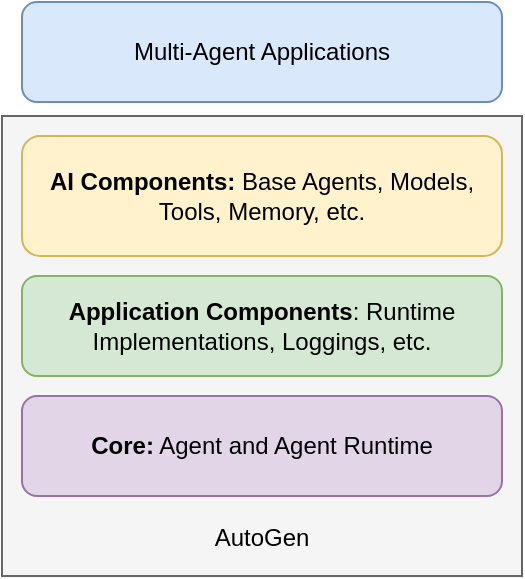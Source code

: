 <mxfile version="24.6.4" type="device">
  <diagram name="Page-1" id="cddb7oONEilqIw1Y7nf5">
    <mxGraphModel dx="748" dy="690" grid="1" gridSize="10" guides="1" tooltips="1" connect="1" arrows="1" fold="1" page="1" pageScale="1" pageWidth="850" pageHeight="1100" math="0" shadow="0">
      <root>
        <mxCell id="0" />
        <mxCell id="1" parent="0" />
        <mxCell id="e_Se_iOjKQHndGvTYtJ0-12" value="" style="rounded=0;whiteSpace=wrap;html=1;fillColor=#f5f5f5;fontColor=#333333;strokeColor=#666666;" parent="1" vertex="1">
          <mxGeometry x="160" y="240" width="260" height="230" as="geometry" />
        </mxCell>
        <mxCell id="e_Se_iOjKQHndGvTYtJ0-1" value="&lt;b&gt;Core:&lt;/b&gt; Agent and Agent Runtime" style="rounded=1;whiteSpace=wrap;html=1;fillColor=#e1d5e7;strokeColor=#9673a6;" parent="1" vertex="1">
          <mxGeometry x="170" y="380" width="240" height="50" as="geometry" />
        </mxCell>
        <mxCell id="e_Se_iOjKQHndGvTYtJ0-2" value="&lt;b&gt;AI Components: &lt;/b&gt;Base Agents, Models, Tools, Memory, etc." style="rounded=1;whiteSpace=wrap;html=1;fillColor=#fff2cc;strokeColor=#d6b656;" parent="1" vertex="1">
          <mxGeometry x="170" y="250" width="240" height="60" as="geometry" />
        </mxCell>
        <mxCell id="e_Se_iOjKQHndGvTYtJ0-4" value="&lt;b&gt;Application Components&lt;/b&gt;: Runtime Implementations, Loggings, etc." style="rounded=1;whiteSpace=wrap;html=1;fillColor=#d5e8d4;strokeColor=#82b366;" parent="1" vertex="1">
          <mxGeometry x="170" y="320" width="240" height="50" as="geometry" />
        </mxCell>
        <mxCell id="e_Se_iOjKQHndGvTYtJ0-6" value="Multi-Agent Applications" style="rounded=1;whiteSpace=wrap;html=1;fillColor=#dae8fc;strokeColor=#6c8ebf;" parent="1" vertex="1">
          <mxGeometry x="170" y="183" width="240" height="50" as="geometry" />
        </mxCell>
        <mxCell id="e_Se_iOjKQHndGvTYtJ0-10" value="AutoGen" style="text;html=1;align=center;verticalAlign=middle;whiteSpace=wrap;rounded=0;" parent="1" vertex="1">
          <mxGeometry x="260" y="436" width="60" height="30" as="geometry" />
        </mxCell>
      </root>
    </mxGraphModel>
  </diagram>
</mxfile>
